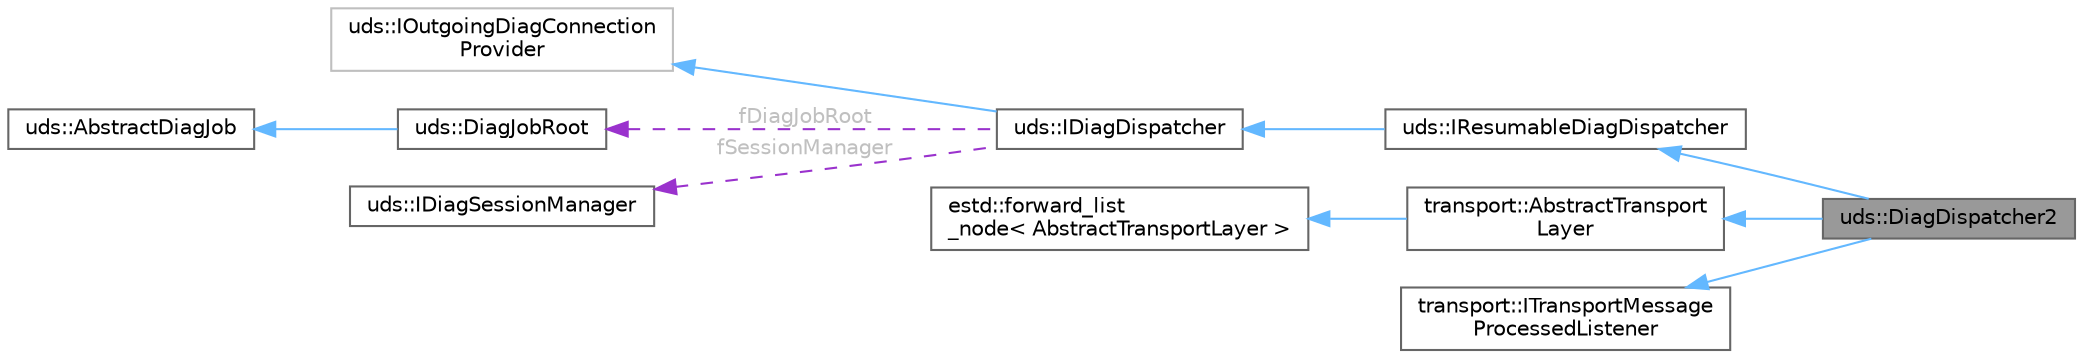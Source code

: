 digraph "uds::DiagDispatcher2"
{
 // LATEX_PDF_SIZE
  bgcolor="transparent";
  edge [fontname=Helvetica,fontsize=10,labelfontname=Helvetica,labelfontsize=10];
  node [fontname=Helvetica,fontsize=10,shape=box,height=0.2,width=0.4];
  rankdir="LR";
  Node1 [id="Node000001",label="uds::DiagDispatcher2",height=0.2,width=0.4,color="gray40", fillcolor="grey60", style="filled", fontcolor="black",tooltip=" "];
  Node2 -> Node1 [id="edge1_Node000001_Node000002",dir="back",color="steelblue1",style="solid",tooltip=" "];
  Node2 [id="Node000002",label="uds::IResumableDiagDispatcher",height=0.2,width=0.4,color="gray40", fillcolor="white", style="filled",URL="$d9/d0f/classuds_1_1IResumableDiagDispatcher.html",tooltip=" "];
  Node3 -> Node2 [id="edge2_Node000002_Node000003",dir="back",color="steelblue1",style="solid",tooltip=" "];
  Node3 [id="Node000003",label="uds::IDiagDispatcher",height=0.2,width=0.4,color="gray40", fillcolor="white", style="filled",URL="$db/dfe/classuds_1_1IDiagDispatcher.html",tooltip=" "];
  Node4 -> Node3 [id="edge3_Node000003_Node000004",dir="back",color="steelblue1",style="solid",tooltip=" "];
  Node4 [id="Node000004",label="uds::IOutgoingDiagConnection\lProvider",height=0.2,width=0.4,color="grey75", fillcolor="white", style="filled",URL="$d6/d7d/classuds_1_1IOutgoingDiagConnectionProvider.html",tooltip=" "];
  Node5 -> Node3 [id="edge4_Node000003_Node000005",dir="back",color="darkorchid3",style="dashed",tooltip=" ",label=" fDiagJobRoot",fontcolor="grey" ];
  Node5 [id="Node000005",label="uds::DiagJobRoot",height=0.2,width=0.4,color="gray40", fillcolor="white", style="filled",URL="$d1/d4e/classuds_1_1DiagJobRoot.html",tooltip=" "];
  Node6 -> Node5 [id="edge5_Node000005_Node000006",dir="back",color="steelblue1",style="solid",tooltip=" "];
  Node6 [id="Node000006",label="uds::AbstractDiagJob",height=0.2,width=0.4,color="gray40", fillcolor="white", style="filled",URL="$dc/ddf/classuds_1_1AbstractDiagJob.html",tooltip=" "];
  Node7 -> Node3 [id="edge6_Node000003_Node000007",dir="back",color="darkorchid3",style="dashed",tooltip=" ",label=" fSessionManager",fontcolor="grey" ];
  Node7 [id="Node000007",label="uds::IDiagSessionManager",height=0.2,width=0.4,color="gray40", fillcolor="white", style="filled",URL="$dd/da2/classuds_1_1IDiagSessionManager.html",tooltip=" "];
  Node8 -> Node1 [id="edge7_Node000001_Node000008",dir="back",color="steelblue1",style="solid",tooltip=" "];
  Node8 [id="Node000008",label="transport::AbstractTransport\lLayer",height=0.2,width=0.4,color="gray40", fillcolor="white", style="filled",URL="$dc/d15/classtransport_1_1AbstractTransportLayer.html",tooltip=" "];
  Node9 -> Node8 [id="edge8_Node000008_Node000009",dir="back",color="steelblue1",style="solid",tooltip=" "];
  Node9 [id="Node000009",label="estd::forward_list\l_node\< AbstractTransportLayer \>",height=0.2,width=0.4,color="gray40", fillcolor="white", style="filled",URL="$d7/d3f/classestd_1_1forward__list__node.html",tooltip=" "];
  Node10 -> Node1 [id="edge9_Node000001_Node000010",dir="back",color="steelblue1",style="solid",tooltip=" "];
  Node10 [id="Node000010",label="transport::ITransportMessage\lProcessedListener",height=0.2,width=0.4,color="gray40", fillcolor="white", style="filled",URL="$d2/dc5/classtransport_1_1ITransportMessageProcessedListener.html",tooltip=" "];
}
